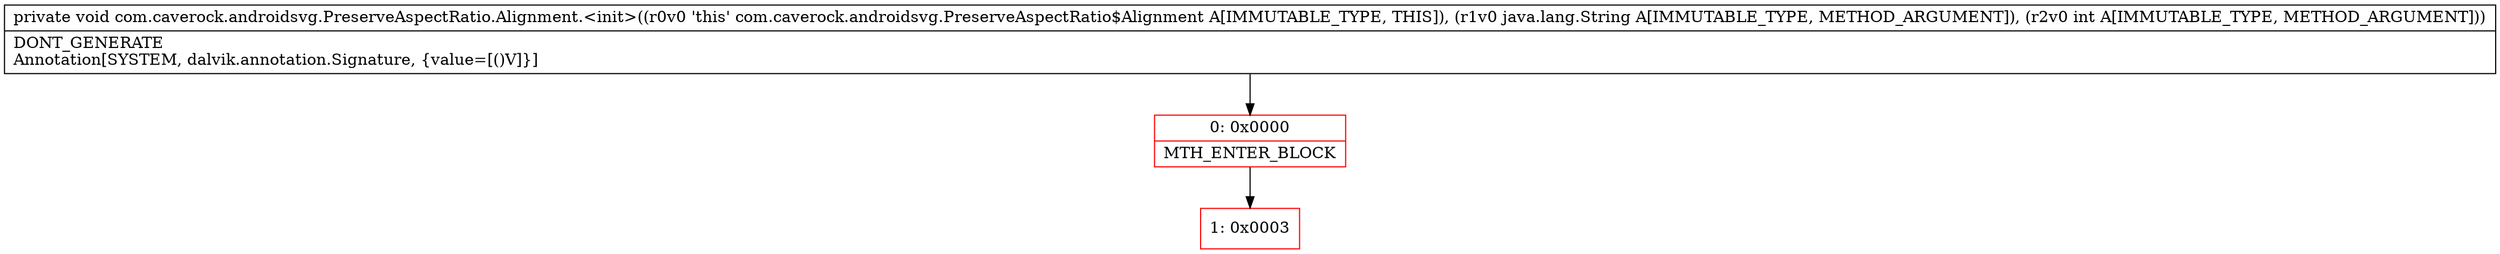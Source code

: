 digraph "CFG forcom.caverock.androidsvg.PreserveAspectRatio.Alignment.\<init\>(Ljava\/lang\/String;I)V" {
subgraph cluster_Region_1031049300 {
label = "R(0)";
node [shape=record,color=blue];
}
Node_0 [shape=record,color=red,label="{0\:\ 0x0000|MTH_ENTER_BLOCK\l}"];
Node_1 [shape=record,color=red,label="{1\:\ 0x0003}"];
MethodNode[shape=record,label="{private void com.caverock.androidsvg.PreserveAspectRatio.Alignment.\<init\>((r0v0 'this' com.caverock.androidsvg.PreserveAspectRatio$Alignment A[IMMUTABLE_TYPE, THIS]), (r1v0 java.lang.String A[IMMUTABLE_TYPE, METHOD_ARGUMENT]), (r2v0 int A[IMMUTABLE_TYPE, METHOD_ARGUMENT]))  | DONT_GENERATE\lAnnotation[SYSTEM, dalvik.annotation.Signature, \{value=[()V]\}]\l}"];
MethodNode -> Node_0;
Node_0 -> Node_1;
}

